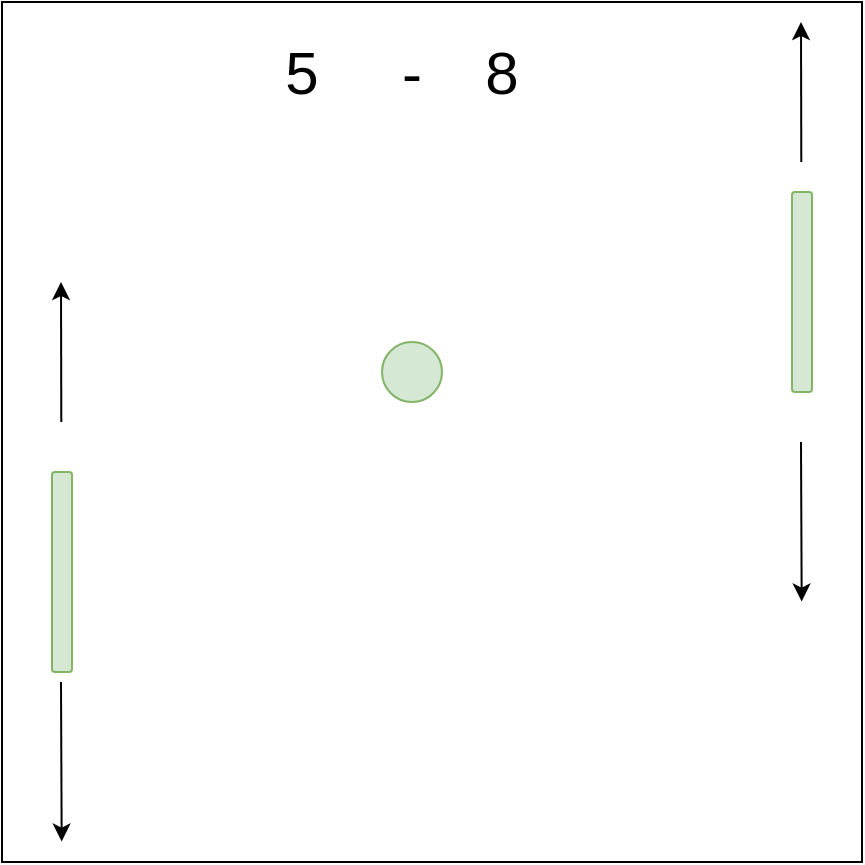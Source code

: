 <mxfile version="22.1.2" type="device">
  <diagram name="Page-1" id="HoIGlYMcJnXGueVGSy4g">
    <mxGraphModel dx="954" dy="614" grid="1" gridSize="10" guides="1" tooltips="1" connect="1" arrows="1" fold="1" page="1" pageScale="1" pageWidth="827" pageHeight="1169" math="0" shadow="0">
      <root>
        <mxCell id="0" />
        <mxCell id="1" parent="0" />
        <mxCell id="hrroWUcZJ8lRNO1nsHpB-1" value="" style="whiteSpace=wrap;html=1;aspect=fixed;" vertex="1" parent="1">
          <mxGeometry x="220" y="220" width="430" height="430" as="geometry" />
        </mxCell>
        <mxCell id="hrroWUcZJ8lRNO1nsHpB-2" value="" style="ellipse;whiteSpace=wrap;html=1;aspect=fixed;fillColor=#d5e8d4;strokeColor=#82b366;" vertex="1" parent="1">
          <mxGeometry x="410" y="390" width="30" height="30" as="geometry" />
        </mxCell>
        <mxCell id="hrroWUcZJ8lRNO1nsHpB-3" value="" style="rounded=1;whiteSpace=wrap;html=1;rotation=90;fillColor=#d5e8d4;strokeColor=#82b366;" vertex="1" parent="1">
          <mxGeometry x="200" y="500" width="100" height="10" as="geometry" />
        </mxCell>
        <mxCell id="hrroWUcZJ8lRNO1nsHpB-4" value="" style="endArrow=classic;html=1;rounded=0;entryX=0.395;entryY=0.465;entryDx=0;entryDy=0;entryPerimeter=0;" edge="1" parent="1">
          <mxGeometry width="50" height="50" relative="1" as="geometry">
            <mxPoint x="249.65" y="430.05" as="sourcePoint" />
            <mxPoint x="249.5" y="360.0" as="targetPoint" />
          </mxGeometry>
        </mxCell>
        <mxCell id="hrroWUcZJ8lRNO1nsHpB-5" value="" style="endArrow=classic;html=1;rounded=0;entryX=0.093;entryY=0.581;entryDx=0;entryDy=0;entryPerimeter=0;" edge="1" parent="1">
          <mxGeometry width="50" height="50" relative="1" as="geometry">
            <mxPoint x="249.5" y="560" as="sourcePoint" />
            <mxPoint x="249.84" y="639.78" as="targetPoint" />
          </mxGeometry>
        </mxCell>
        <mxCell id="hrroWUcZJ8lRNO1nsHpB-7" value="" style="endArrow=classic;html=1;rounded=0;entryX=0.395;entryY=0.465;entryDx=0;entryDy=0;entryPerimeter=0;" edge="1" parent="1">
          <mxGeometry width="50" height="50" relative="1" as="geometry">
            <mxPoint x="619.65" y="300.05" as="sourcePoint" />
            <mxPoint x="619.5" y="230.0" as="targetPoint" />
          </mxGeometry>
        </mxCell>
        <mxCell id="hrroWUcZJ8lRNO1nsHpB-8" value="" style="endArrow=classic;html=1;rounded=0;entryX=0.093;entryY=0.581;entryDx=0;entryDy=0;entryPerimeter=0;" edge="1" parent="1">
          <mxGeometry width="50" height="50" relative="1" as="geometry">
            <mxPoint x="619.5" y="440" as="sourcePoint" />
            <mxPoint x="619.84" y="519.78" as="targetPoint" />
          </mxGeometry>
        </mxCell>
        <mxCell id="hrroWUcZJ8lRNO1nsHpB-9" value="" style="rounded=1;whiteSpace=wrap;html=1;rotation=90;fillColor=#d5e8d4;strokeColor=#82b366;" vertex="1" parent="1">
          <mxGeometry x="570" y="360" width="100" height="10" as="geometry" />
        </mxCell>
        <mxCell id="hrroWUcZJ8lRNO1nsHpB-11" value="&lt;span style=&quot;font-size: 30px;&quot;&gt;5&lt;/span&gt;" style="text;html=1;strokeColor=none;fillColor=none;align=center;verticalAlign=middle;whiteSpace=wrap;rounded=0;" vertex="1" parent="1">
          <mxGeometry x="340" y="240" width="60" height="30" as="geometry" />
        </mxCell>
        <mxCell id="hrroWUcZJ8lRNO1nsHpB-12" value="&lt;span style=&quot;font-size: 30px;&quot;&gt;8&lt;/span&gt;" style="text;html=1;strokeColor=none;fillColor=none;align=center;verticalAlign=middle;whiteSpace=wrap;rounded=0;" vertex="1" parent="1">
          <mxGeometry x="440" y="240" width="60" height="30" as="geometry" />
        </mxCell>
        <mxCell id="hrroWUcZJ8lRNO1nsHpB-13" value="&lt;span style=&quot;font-size: 30px;&quot;&gt;-&lt;/span&gt;" style="text;html=1;strokeColor=none;fillColor=none;align=center;verticalAlign=middle;whiteSpace=wrap;rounded=0;" vertex="1" parent="1">
          <mxGeometry x="395" y="240" width="60" height="30" as="geometry" />
        </mxCell>
      </root>
    </mxGraphModel>
  </diagram>
</mxfile>
